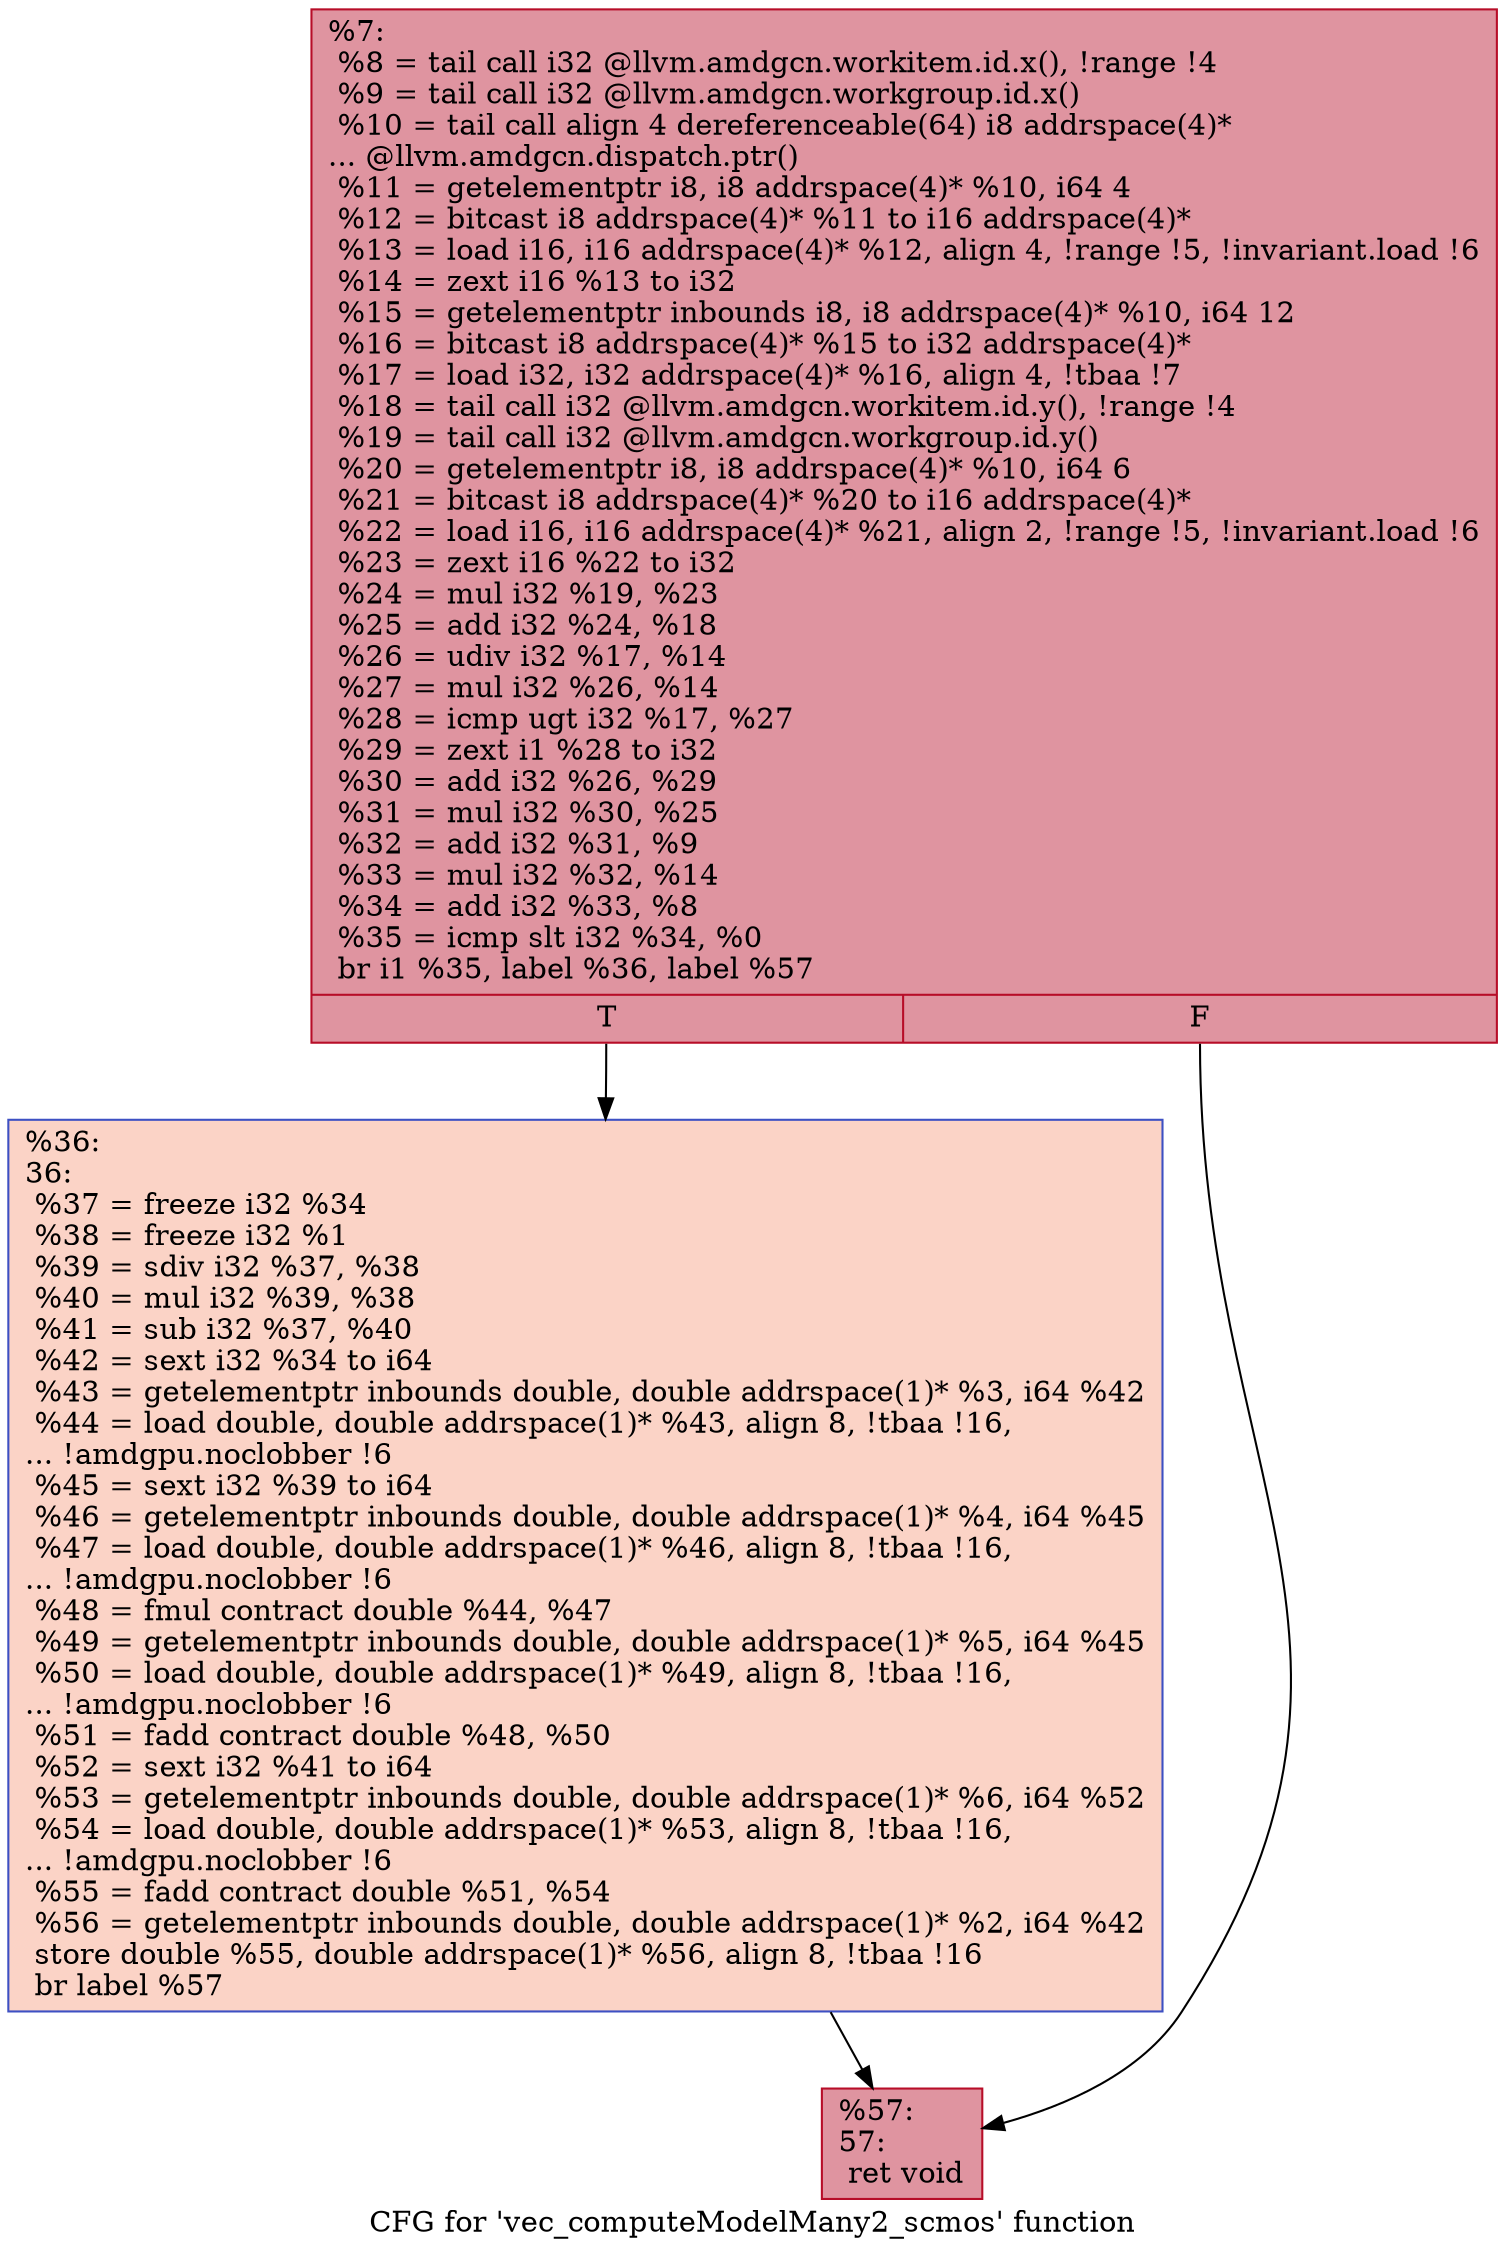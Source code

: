 digraph "CFG for 'vec_computeModelMany2_scmos' function" {
	label="CFG for 'vec_computeModelMany2_scmos' function";

	Node0x56c3a90 [shape=record,color="#b70d28ff", style=filled, fillcolor="#b70d2870",label="{%7:\l  %8 = tail call i32 @llvm.amdgcn.workitem.id.x(), !range !4\l  %9 = tail call i32 @llvm.amdgcn.workgroup.id.x()\l  %10 = tail call align 4 dereferenceable(64) i8 addrspace(4)*\l... @llvm.amdgcn.dispatch.ptr()\l  %11 = getelementptr i8, i8 addrspace(4)* %10, i64 4\l  %12 = bitcast i8 addrspace(4)* %11 to i16 addrspace(4)*\l  %13 = load i16, i16 addrspace(4)* %12, align 4, !range !5, !invariant.load !6\l  %14 = zext i16 %13 to i32\l  %15 = getelementptr inbounds i8, i8 addrspace(4)* %10, i64 12\l  %16 = bitcast i8 addrspace(4)* %15 to i32 addrspace(4)*\l  %17 = load i32, i32 addrspace(4)* %16, align 4, !tbaa !7\l  %18 = tail call i32 @llvm.amdgcn.workitem.id.y(), !range !4\l  %19 = tail call i32 @llvm.amdgcn.workgroup.id.y()\l  %20 = getelementptr i8, i8 addrspace(4)* %10, i64 6\l  %21 = bitcast i8 addrspace(4)* %20 to i16 addrspace(4)*\l  %22 = load i16, i16 addrspace(4)* %21, align 2, !range !5, !invariant.load !6\l  %23 = zext i16 %22 to i32\l  %24 = mul i32 %19, %23\l  %25 = add i32 %24, %18\l  %26 = udiv i32 %17, %14\l  %27 = mul i32 %26, %14\l  %28 = icmp ugt i32 %17, %27\l  %29 = zext i1 %28 to i32\l  %30 = add i32 %26, %29\l  %31 = mul i32 %30, %25\l  %32 = add i32 %31, %9\l  %33 = mul i32 %32, %14\l  %34 = add i32 %33, %8\l  %35 = icmp slt i32 %34, %0\l  br i1 %35, label %36, label %57\l|{<s0>T|<s1>F}}"];
	Node0x56c3a90:s0 -> Node0x56c5930;
	Node0x56c3a90:s1 -> Node0x56c7c30;
	Node0x56c5930 [shape=record,color="#3d50c3ff", style=filled, fillcolor="#f59c7d70",label="{%36:\l36:                                               \l  %37 = freeze i32 %34\l  %38 = freeze i32 %1\l  %39 = sdiv i32 %37, %38\l  %40 = mul i32 %39, %38\l  %41 = sub i32 %37, %40\l  %42 = sext i32 %34 to i64\l  %43 = getelementptr inbounds double, double addrspace(1)* %3, i64 %42\l  %44 = load double, double addrspace(1)* %43, align 8, !tbaa !16,\l... !amdgpu.noclobber !6\l  %45 = sext i32 %39 to i64\l  %46 = getelementptr inbounds double, double addrspace(1)* %4, i64 %45\l  %47 = load double, double addrspace(1)* %46, align 8, !tbaa !16,\l... !amdgpu.noclobber !6\l  %48 = fmul contract double %44, %47\l  %49 = getelementptr inbounds double, double addrspace(1)* %5, i64 %45\l  %50 = load double, double addrspace(1)* %49, align 8, !tbaa !16,\l... !amdgpu.noclobber !6\l  %51 = fadd contract double %48, %50\l  %52 = sext i32 %41 to i64\l  %53 = getelementptr inbounds double, double addrspace(1)* %6, i64 %52\l  %54 = load double, double addrspace(1)* %53, align 8, !tbaa !16,\l... !amdgpu.noclobber !6\l  %55 = fadd contract double %51, %54\l  %56 = getelementptr inbounds double, double addrspace(1)* %2, i64 %42\l  store double %55, double addrspace(1)* %56, align 8, !tbaa !16\l  br label %57\l}"];
	Node0x56c5930 -> Node0x56c7c30;
	Node0x56c7c30 [shape=record,color="#b70d28ff", style=filled, fillcolor="#b70d2870",label="{%57:\l57:                                               \l  ret void\l}"];
}
